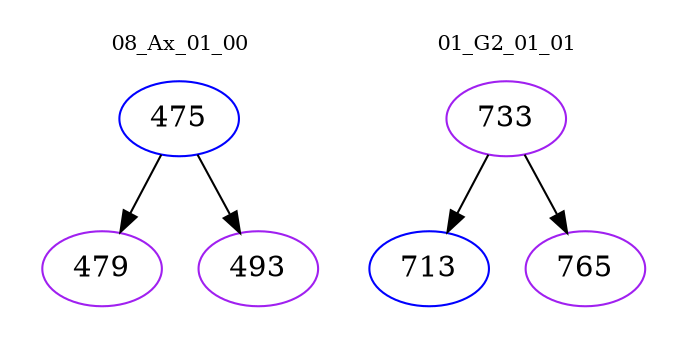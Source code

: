 digraph{
subgraph cluster_0 {
color = white
label = "08_Ax_01_00";
fontsize=10;
T0_475 [label="475", color="blue"]
T0_475 -> T0_479 [color="black"]
T0_479 [label="479", color="purple"]
T0_475 -> T0_493 [color="black"]
T0_493 [label="493", color="purple"]
}
subgraph cluster_1 {
color = white
label = "01_G2_01_01";
fontsize=10;
T1_733 [label="733", color="purple"]
T1_733 -> T1_713 [color="black"]
T1_713 [label="713", color="blue"]
T1_733 -> T1_765 [color="black"]
T1_765 [label="765", color="purple"]
}
}
